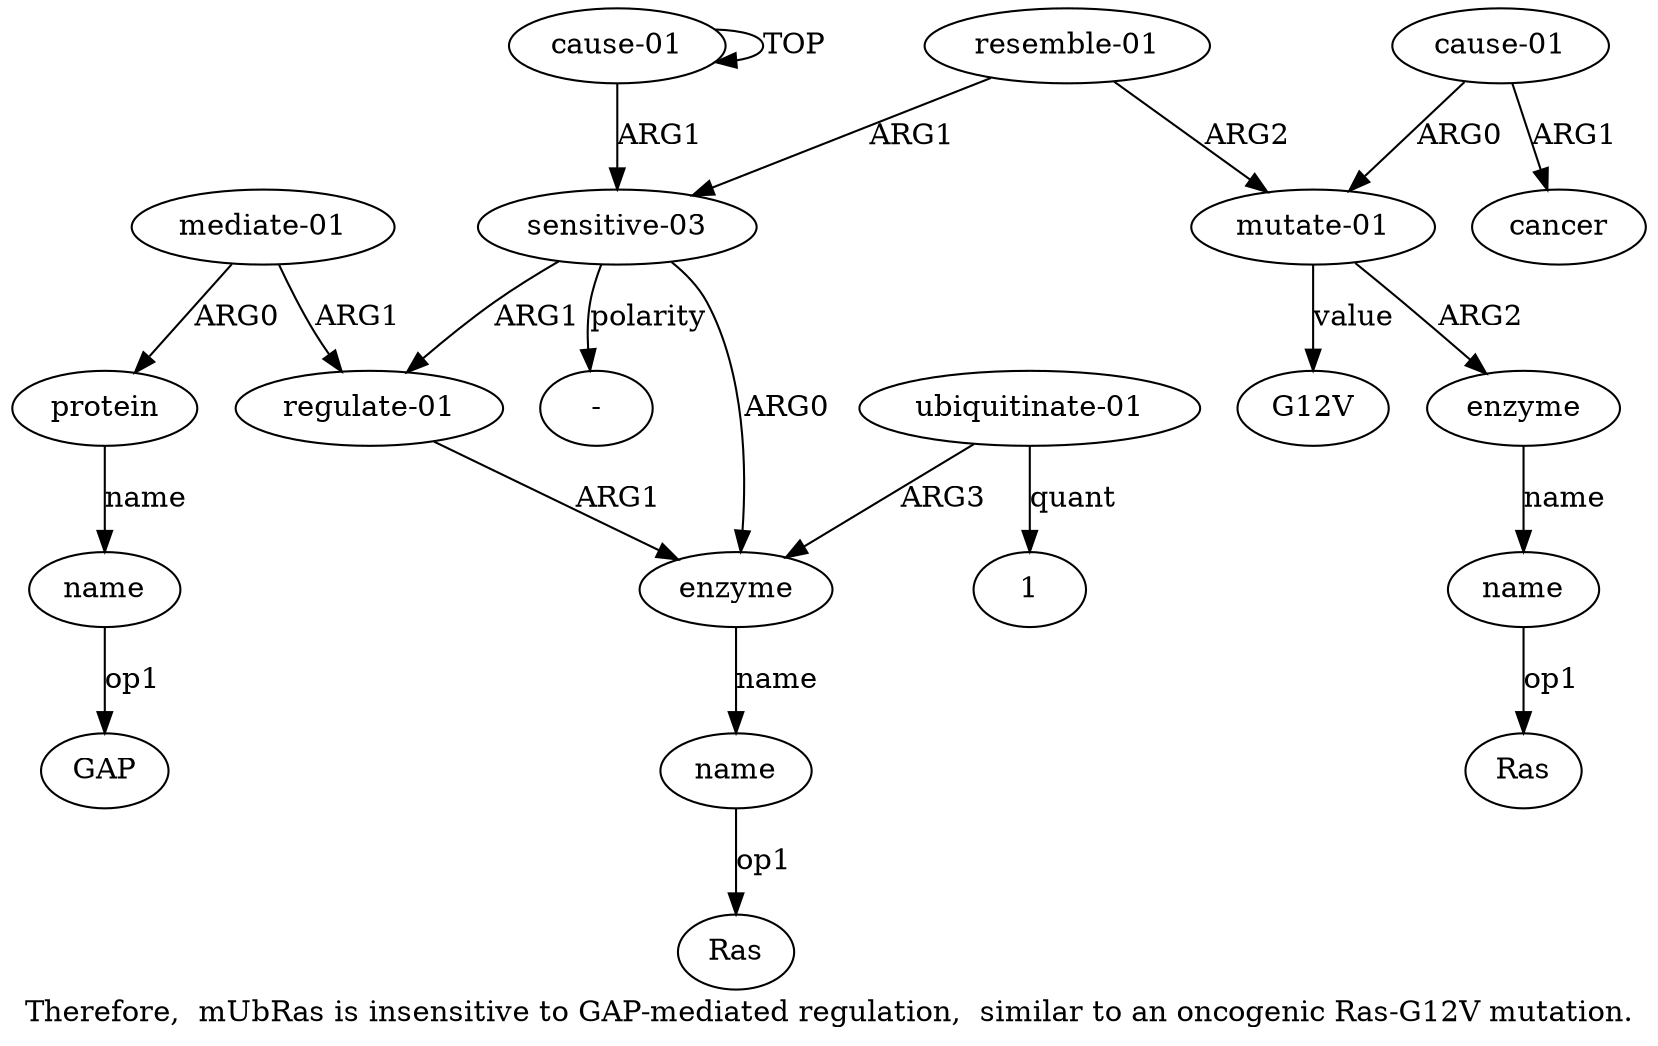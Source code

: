 digraph  {
	graph [label="Therefore,  mUbRas is insensitive to GAP-mediated regulation,  similar to an oncogenic Ras-G12V mutation."];
	node [label="\N"];
	"a3 Ras"	 [color=black,
		gold_ind=-1,
		gold_label=Ras,
		label=Ras,
		test_ind=-1,
		test_label=Ras];
	a14	 [color=black,
		gold_ind=14,
		gold_label=cancer,
		label=cancer,
		test_ind=14,
		test_label=cancer];
	"a10 G12V"	 [color=black,
		gold_ind=-1,
		gold_label=G12V,
		label=G12V,
		test_ind=-1,
		test_label=G12V];
	a11	 [color=black,
		gold_ind=11,
		gold_label=enzyme,
		label=enzyme,
		test_ind=11,
		test_label=enzyme];
	a12	 [color=black,
		gold_ind=12,
		gold_label=name,
		label=name,
		test_ind=12,
		test_label=name];
	a11 -> a12 [key=0,
	color=black,
	gold_label=name,
	label=name,
	test_label=name];
a10 [color=black,
	gold_ind=10,
	gold_label="mutate-01",
	label="mutate-01",
	test_ind=10,
	test_label="mutate-01"];
a10 -> "a10 G12V" [key=0,
color=black,
gold_label=value,
label=value,
test_label=value];
a10 -> a11 [key=0,
color=black,
gold_label=ARG2,
label=ARG2,
test_label=ARG2];
a13 [color=black,
gold_ind=13,
gold_label="cause-01",
label="cause-01",
test_ind=13,
test_label="cause-01"];
a13 -> a14 [key=0,
color=black,
gold_label=ARG1,
label=ARG1,
test_label=ARG1];
a13 -> a10 [key=0,
color=black,
gold_label=ARG0,
label=ARG0,
test_label=ARG0];
"a12 Ras" [color=black,
gold_ind=-1,
gold_label=Ras,
label=Ras,
test_ind=-1,
test_label=Ras];
a12 -> "a12 Ras" [key=0,
color=black,
gold_label=op1,
label=op1,
test_label=op1];
"a8 GAP" [color=black,
gold_ind=-1,
gold_label=GAP,
label=GAP,
test_ind=-1,
test_label=GAP];
"a1 -" [color=black,
gold_ind=-1,
gold_label="-",
label="-",
test_ind=-1,
test_label="-"];
a1 [color=black,
gold_ind=1,
gold_label="sensitive-03",
label="sensitive-03",
test_ind=1,
test_label="sensitive-03"];
a1 -> "a1 -" [key=0,
color=black,
gold_label=polarity,
label=polarity,
test_label=polarity];
a2 [color=black,
gold_ind=2,
gold_label=enzyme,
label=enzyme,
test_ind=2,
test_label=enzyme];
a1 -> a2 [key=0,
color=black,
gold_label=ARG0,
label=ARG0,
test_label=ARG0];
a5 [color=black,
gold_ind=5,
gold_label="regulate-01",
label="regulate-01",
test_ind=5,
test_label="regulate-01"];
a1 -> a5 [key=0,
color=black,
gold_label=ARG1,
label=ARG1,
test_label=ARG1];
a0 [color=black,
gold_ind=0,
gold_label="cause-01",
label="cause-01",
test_ind=0,
test_label="cause-01"];
a0 -> a1 [key=0,
color=black,
gold_label=ARG1,
label=ARG1,
test_label=ARG1];
a0 -> a0 [key=0,
color=black,
gold_label=TOP,
label=TOP,
test_label=TOP];
a3 [color=black,
gold_ind=3,
gold_label=name,
label=name,
test_ind=3,
test_label=name];
a3 -> "a3 Ras" [key=0,
color=black,
gold_label=op1,
label=op1,
test_label=op1];
a2 -> a3 [key=0,
color=black,
gold_label=name,
label=name,
test_label=name];
a5 -> a2 [key=0,
color=black,
gold_label=ARG1,
label=ARG1,
test_label=ARG1];
a4 [color=black,
gold_ind=4,
gold_label="ubiquitinate-01",
label="ubiquitinate-01",
test_ind=4,
test_label="ubiquitinate-01"];
a4 -> a2 [key=0,
color=black,
gold_label=ARG3,
label=ARG3,
test_label=ARG3];
"a4 1" [color=black,
gold_ind=-1,
gold_label=1,
label=1,
test_ind=-1,
test_label=1];
a4 -> "a4 1" [key=0,
color=black,
gold_label=quant,
label=quant,
test_label=quant];
a7 [color=black,
gold_ind=7,
gold_label=protein,
label=protein,
test_ind=7,
test_label=protein];
a8 [color=black,
gold_ind=8,
gold_label=name,
label=name,
test_ind=8,
test_label=name];
a7 -> a8 [key=0,
color=black,
gold_label=name,
label=name,
test_label=name];
a6 [color=black,
gold_ind=6,
gold_label="mediate-01",
label="mediate-01",
test_ind=6,
test_label="mediate-01"];
a6 -> a5 [key=0,
color=black,
gold_label=ARG1,
label=ARG1,
test_label=ARG1];
a6 -> a7 [key=0,
color=black,
gold_label=ARG0,
label=ARG0,
test_label=ARG0];
a9 [color=black,
gold_ind=9,
gold_label="resemble-01",
label="resemble-01",
test_ind=9,
test_label="resemble-01"];
a9 -> a10 [key=0,
color=black,
gold_label=ARG2,
label=ARG2,
test_label=ARG2];
a9 -> a1 [key=0,
color=black,
gold_label=ARG1,
label=ARG1,
test_label=ARG1];
a8 -> "a8 GAP" [key=0,
color=black,
gold_label=op1,
label=op1,
test_label=op1];
}
